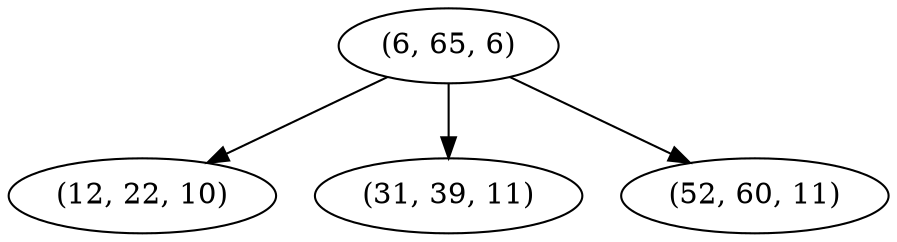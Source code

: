 digraph tree {
    "(6, 65, 6)";
    "(12, 22, 10)";
    "(31, 39, 11)";
    "(52, 60, 11)";
    "(6, 65, 6)" -> "(12, 22, 10)";
    "(6, 65, 6)" -> "(31, 39, 11)";
    "(6, 65, 6)" -> "(52, 60, 11)";
}
